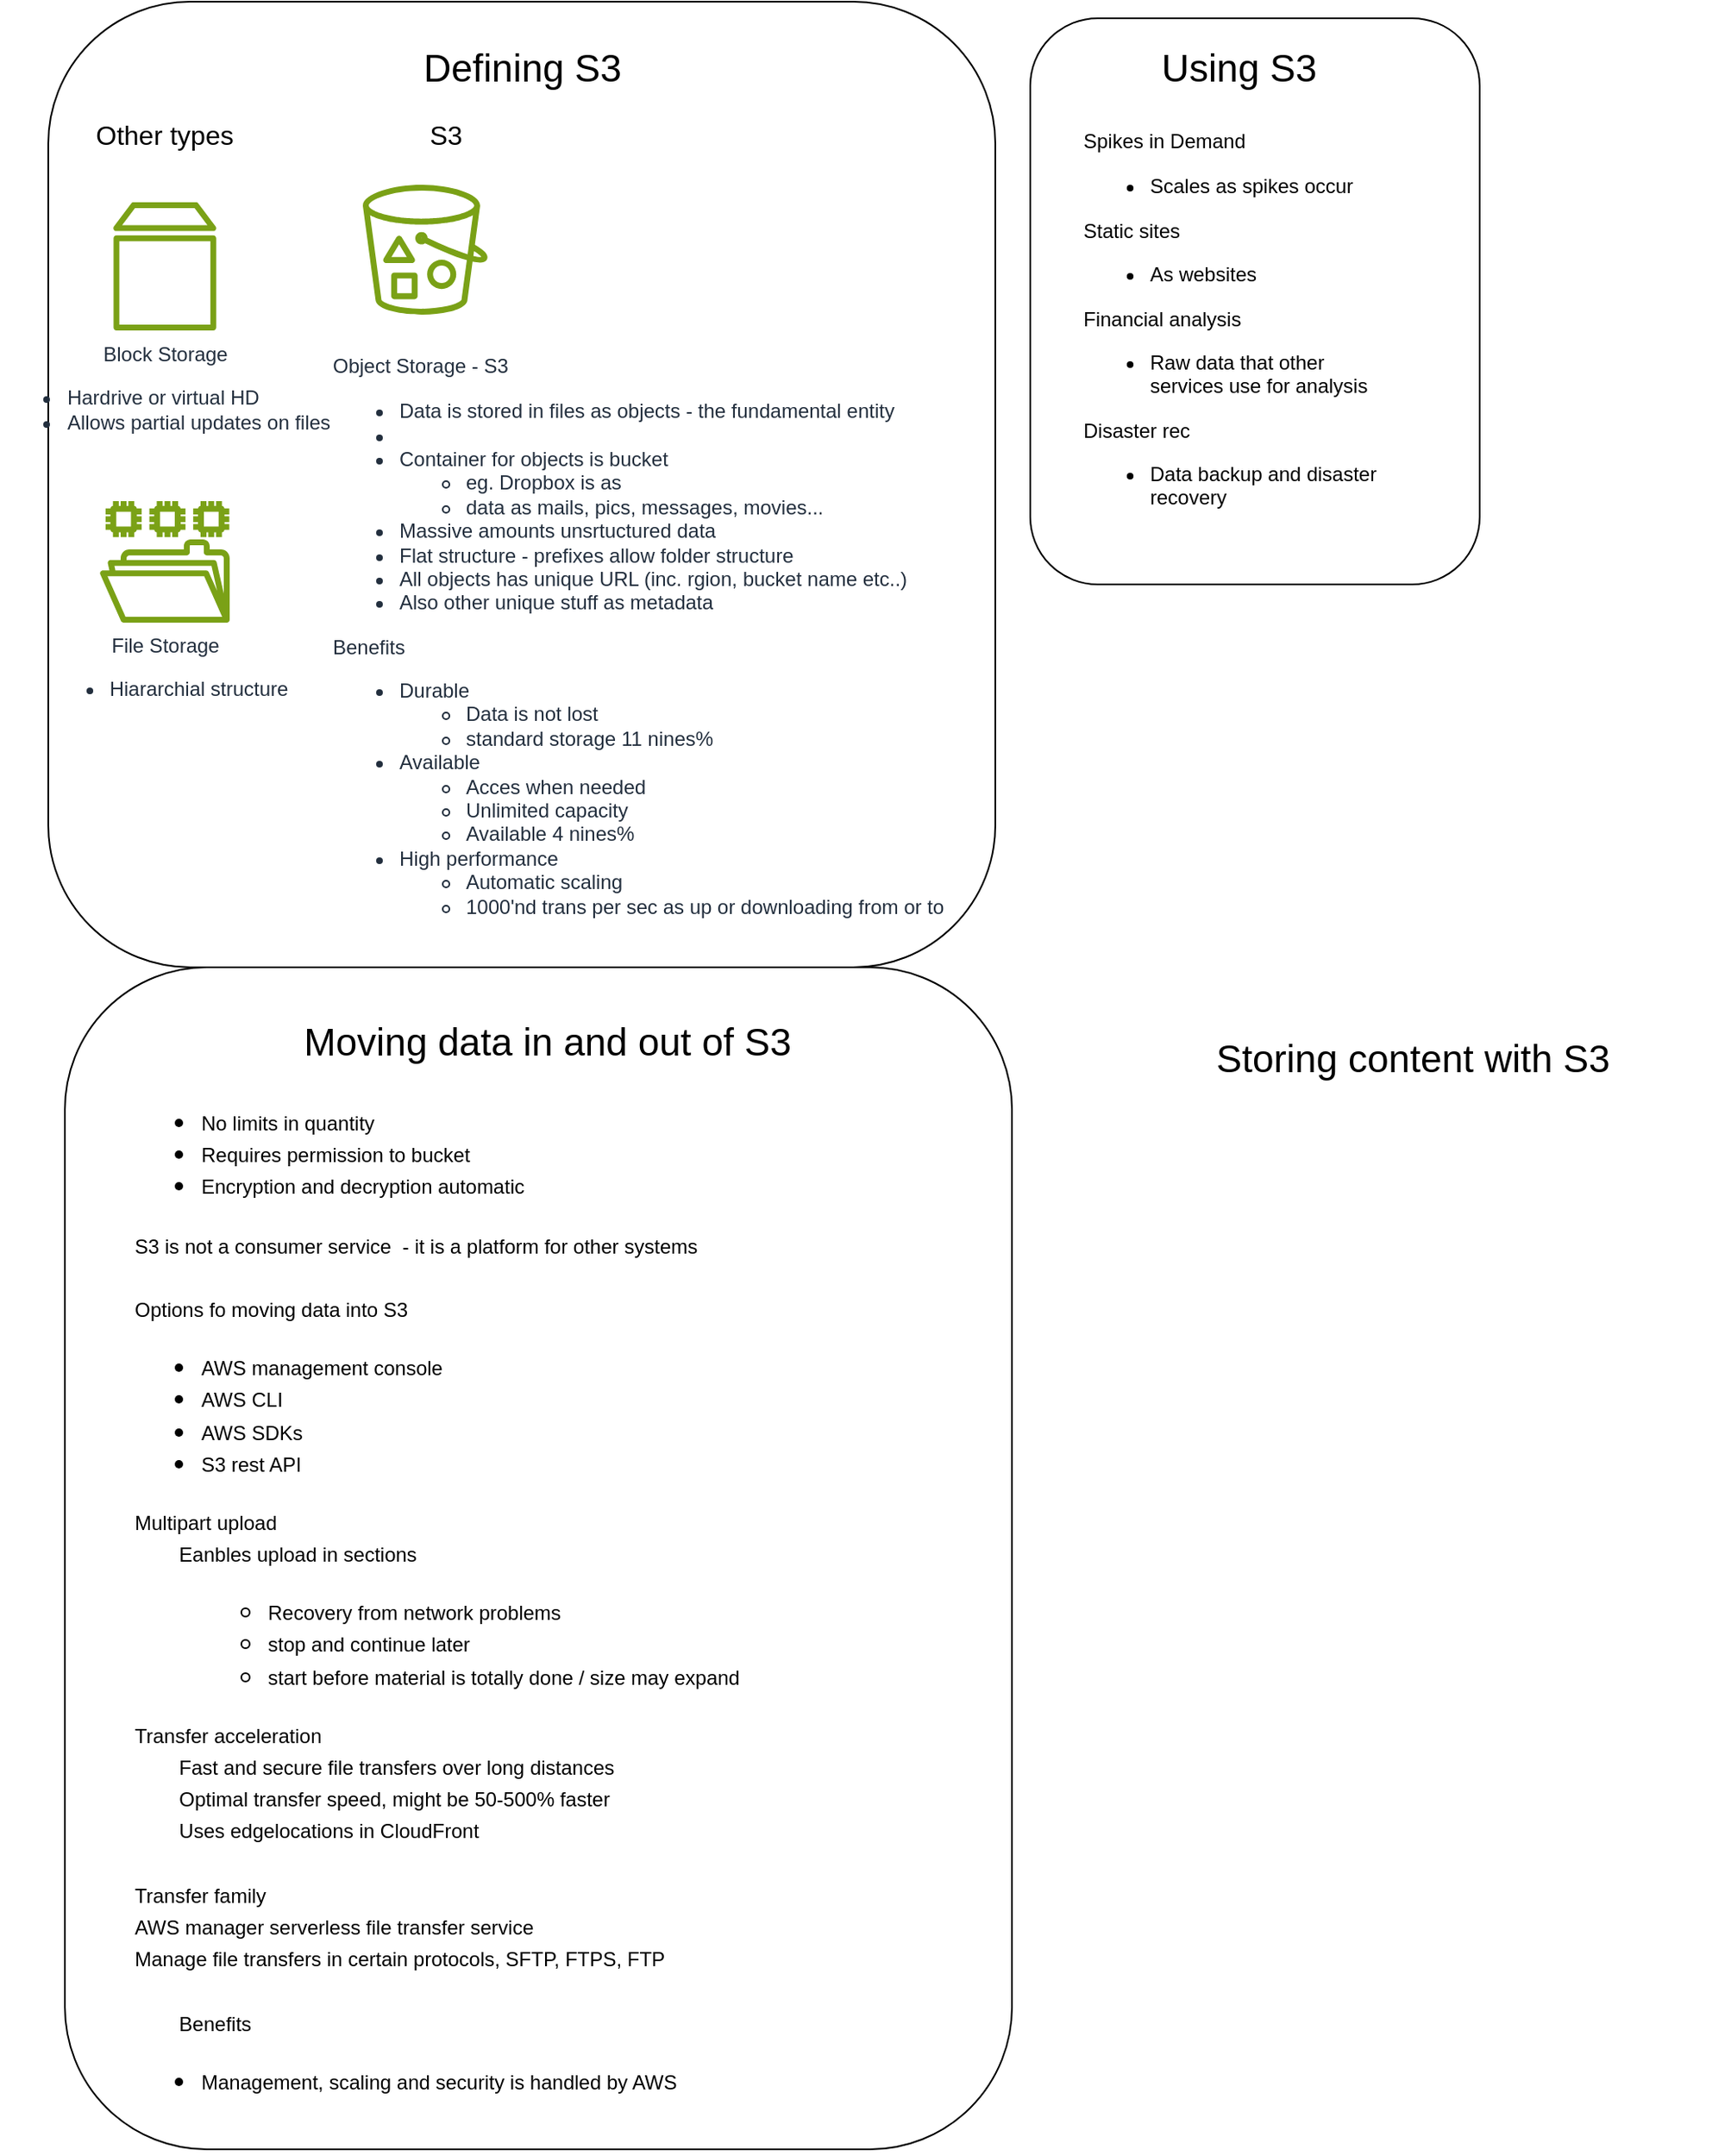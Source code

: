 <mxfile version="24.0.5" type="github" pages="2">
  <diagram name="Sivu-1" id="L24YR4mxjg8pdM1JmiOZ">
    <mxGraphModel dx="1628" dy="879" grid="1" gridSize="10" guides="1" tooltips="1" connect="1" arrows="1" fold="1" page="1" pageScale="1" pageWidth="827" pageHeight="1169" math="0" shadow="0">
      <root>
        <mxCell id="0" />
        <mxCell id="1" parent="0" />
        <mxCell id="JYpF7NDxPvWHbW9yyKpU-20" value="" style="group" parent="1" vertex="1" connectable="0">
          <mxGeometry x="530" y="30" width="270" height="340" as="geometry" />
        </mxCell>
        <mxCell id="JYpF7NDxPvWHbW9yyKpU-19" value="" style="rounded=1;whiteSpace=wrap;html=1;fillColor=none;" parent="JYpF7NDxPvWHbW9yyKpU-20" vertex="1">
          <mxGeometry width="270" height="340" as="geometry" />
        </mxCell>
        <mxCell id="JYpF7NDxPvWHbW9yyKpU-15" value="&lt;span style=&quot;font-size: 12px; background-color: initial;&quot;&gt;Spikes in Demand&lt;/span&gt;&lt;br&gt;&lt;div style=&quot;font-size: 12px;&quot;&gt;&lt;ul&gt;&lt;li&gt;Scales as spikes occur&lt;/li&gt;&lt;/ul&gt;&lt;div&gt;Static sites&lt;/div&gt;&lt;div&gt;&lt;ul&gt;&lt;li&gt;As websites&lt;/li&gt;&lt;/ul&gt;&lt;div&gt;Financial analysis&lt;/div&gt;&lt;/div&gt;&lt;div&gt;&lt;ul&gt;&lt;li&gt;Raw data that other services use for analysis&lt;/li&gt;&lt;/ul&gt;&lt;div&gt;Disaster rec&lt;/div&gt;&lt;/div&gt;&lt;div&gt;&lt;ul&gt;&lt;li&gt;Data backup and disaster recovery&lt;/li&gt;&lt;/ul&gt;&lt;/div&gt;&lt;/div&gt;" style="text;strokeColor=none;fillColor=none;html=1;align=left;verticalAlign=middle;whiteSpace=wrap;rounded=0;fontSize=16;" parent="JYpF7NDxPvWHbW9yyKpU-20" vertex="1">
          <mxGeometry x="30" y="30" width="190" height="310" as="geometry" />
        </mxCell>
        <mxCell id="JYpF7NDxPvWHbW9yyKpU-13" value="&lt;font style=&quot;font-size: 23px;&quot;&gt;Using S3&lt;/font&gt;" style="text;strokeColor=none;fillColor=none;html=1;align=center;verticalAlign=middle;whiteSpace=wrap;rounded=0;fontSize=16;" parent="JYpF7NDxPvWHbW9yyKpU-20" vertex="1">
          <mxGeometry x="17.5" y="10" width="215" height="40" as="geometry" />
        </mxCell>
        <mxCell id="JYpF7NDxPvWHbW9yyKpU-22" value="" style="group" parent="1" vertex="1" connectable="0">
          <mxGeometry x="-60" y="20" width="569" height="640" as="geometry" />
        </mxCell>
        <mxCell id="JYpF7NDxPvWHbW9yyKpU-18" value="" style="rounded=1;whiteSpace=wrap;html=1;fillColor=none;container=0;" parent="JYpF7NDxPvWHbW9yyKpU-22" vertex="1">
          <mxGeometry width="569" height="580" as="geometry" />
        </mxCell>
        <mxCell id="JYpF7NDxPvWHbW9yyKpU-1" value="&lt;font style=&quot;font-size: 23px;&quot;&gt;Defining S3&lt;/font&gt;" style="text;strokeColor=none;fillColor=none;html=1;align=center;verticalAlign=middle;whiteSpace=wrap;rounded=0;fontSize=16;container=0;" parent="JYpF7NDxPvWHbW9yyKpU-22" vertex="1">
          <mxGeometry x="84.5" y="10" width="400" height="60" as="geometry" />
        </mxCell>
        <mxCell id="JYpF7NDxPvWHbW9yyKpU-3" value="File Storage&lt;br&gt;&lt;ul&gt;&lt;li&gt;&lt;span style=&quot;background-color: initial;&quot;&gt;Hiararchial structure&lt;/span&gt;&lt;/li&gt;&lt;/ul&gt;" style="sketch=0;outlineConnect=0;fontColor=#232F3E;gradientColor=none;fillColor=#7AA116;strokeColor=none;dashed=0;verticalLabelPosition=bottom;verticalAlign=top;align=center;html=1;fontSize=12;fontStyle=0;aspect=fixed;pointerEvents=1;shape=mxgraph.aws4.file_system;container=0;" parent="JYpF7NDxPvWHbW9yyKpU-22" vertex="1">
          <mxGeometry x="31" y="300" width="78" height="73" as="geometry" />
        </mxCell>
        <mxCell id="JYpF7NDxPvWHbW9yyKpU-5" value="" style="sketch=0;outlineConnect=0;fontColor=#232F3E;gradientColor=none;fillColor=#7AA116;strokeColor=none;dashed=0;verticalLabelPosition=bottom;verticalAlign=top;align=center;html=1;fontSize=12;fontStyle=0;aspect=fixed;pointerEvents=1;shape=mxgraph.aws4.bucket_with_objects;container=0;" parent="JYpF7NDxPvWHbW9yyKpU-22" vertex="1">
          <mxGeometry x="189" y="110" width="75" height="78" as="geometry" />
        </mxCell>
        <mxCell id="JYpF7NDxPvWHbW9yyKpU-8" value="Block Storage&lt;br&gt;&lt;ul style=&quot;text-align: left;&quot;&gt;&lt;li&gt;&lt;span style=&quot;background-color: initial;&quot;&gt;Hardrive or virtual HD&amp;nbsp;&lt;/span&gt;&lt;/li&gt;&lt;li&gt;&lt;span style=&quot;background-color: initial;&quot;&gt;Allows partial updates on files&lt;/span&gt;&lt;/li&gt;&lt;/ul&gt;" style="sketch=0;outlineConnect=0;fontColor=#232F3E;gradientColor=none;fillColor=#7AA116;strokeColor=none;dashed=0;verticalLabelPosition=bottom;verticalAlign=top;align=center;html=1;fontSize=12;fontStyle=0;aspect=fixed;pointerEvents=1;shape=mxgraph.aws4.volume;container=0;" parent="JYpF7NDxPvWHbW9yyKpU-22" vertex="1">
          <mxGeometry x="39" y="120" width="62" height="78" as="geometry" />
        </mxCell>
        <mxCell id="JYpF7NDxPvWHbW9yyKpU-10" value="&lt;span style=&quot;color: rgb(35, 47, 62); font-size: 12px; text-wrap: nowrap;&quot;&gt;Object Storage - S3&lt;/span&gt;&lt;div style=&quot;color: rgb(35, 47, 62); font-size: 12px; text-wrap: nowrap;&quot;&gt;&lt;ul&gt;&lt;li style=&quot;&quot;&gt;Data is stored in files as objects - the fundamental entity&lt;/li&gt;&lt;li&gt;&lt;/li&gt;&lt;li style=&quot;&quot;&gt;Container for objects is bucket&amp;nbsp;&lt;/li&gt;&lt;ul&gt;&lt;li&gt;eg. Dropbox is as&lt;/li&gt;&lt;li&gt;data as mails, pics, messages, movies...&lt;/li&gt;&lt;/ul&gt;&lt;li&gt;Massive amounts unsrtuctured data&lt;/li&gt;&lt;li style=&quot;&quot;&gt;Flat structure - prefixes allow folder structure&lt;/li&gt;&lt;li style=&quot;&quot;&gt;All objects has unique URL (inc. rgion, bucket name etc..)&lt;/li&gt;&lt;li style=&quot;&quot;&gt;Also other unique stuff as metadata&amp;nbsp;&lt;/li&gt;&lt;/ul&gt;&lt;div&gt;Benefits&lt;/div&gt;&lt;div&gt;&lt;ul&gt;&lt;li&gt;Durable&lt;/li&gt;&lt;ul&gt;&lt;li&gt;Data is not lost&lt;/li&gt;&lt;li&gt;standard storage 11 nines%&lt;/li&gt;&lt;/ul&gt;&lt;li&gt;Available&lt;/li&gt;&lt;ul&gt;&lt;li&gt;Acces when needed&lt;/li&gt;&lt;li&gt;Unlimited capacity&lt;/li&gt;&lt;li&gt;Available 4 nines%&lt;/li&gt;&lt;/ul&gt;&lt;li&gt;High performance&lt;/li&gt;&lt;ul&gt;&lt;li&gt;Automatic scaling&lt;/li&gt;&lt;li&gt;1000&#39;nd trans per sec as up or downloading from or to&lt;/li&gt;&lt;/ul&gt;&lt;/ul&gt;&lt;/div&gt;&lt;/div&gt;" style="text;strokeColor=none;fillColor=none;html=1;align=left;verticalAlign=middle;whiteSpace=wrap;rounded=0;fontSize=16;container=0;" parent="JYpF7NDxPvWHbW9yyKpU-22" vertex="1">
          <mxGeometry x="169" y="180" width="391" height="410" as="geometry" />
        </mxCell>
        <mxCell id="JYpF7NDxPvWHbW9yyKpU-11" value="Other types" style="text;strokeColor=none;fillColor=none;html=1;align=center;verticalAlign=middle;whiteSpace=wrap;rounded=0;fontSize=16;container=0;" parent="JYpF7NDxPvWHbW9yyKpU-22" vertex="1">
          <mxGeometry y="70" width="140" height="20" as="geometry" />
        </mxCell>
        <mxCell id="JYpF7NDxPvWHbW9yyKpU-12" value="S3" style="text;strokeColor=none;fillColor=none;html=1;align=center;verticalAlign=middle;whiteSpace=wrap;rounded=0;fontSize=16;container=0;" parent="JYpF7NDxPvWHbW9yyKpU-22" vertex="1">
          <mxGeometry x="169" y="70" width="140" height="20" as="geometry" />
        </mxCell>
        <mxCell id="wOVYKrJNmB9qR2LeFTkK-3" value="" style="group" vertex="1" connectable="0" parent="1">
          <mxGeometry x="-50" y="600" width="569" height="710" as="geometry" />
        </mxCell>
        <mxCell id="wOVYKrJNmB9qR2LeFTkK-2" value="" style="rounded=1;whiteSpace=wrap;html=1;fillColor=none;container=0;" vertex="1" parent="wOVYKrJNmB9qR2LeFTkK-3">
          <mxGeometry width="569" height="710" as="geometry" />
        </mxCell>
        <mxCell id="JYpF7NDxPvWHbW9yyKpU-23" value="Moving data in and out of S3" style="text;strokeColor=none;fillColor=none;html=1;align=center;verticalAlign=middle;whiteSpace=wrap;rounded=0;fontSize=23;" parent="wOVYKrJNmB9qR2LeFTkK-3" vertex="1">
          <mxGeometry x="100" y="30" width="380" height="30" as="geometry" />
        </mxCell>
        <mxCell id="JYpF7NDxPvWHbW9yyKpU-24" value="&lt;ul style=&quot;text-align: center;&quot;&gt;&lt;li style=&quot;text-align: left;&quot;&gt;&lt;span style=&quot;font-size: 12px;&quot;&gt;No limits in quantity&lt;/span&gt;&lt;/li&gt;&lt;li style=&quot;text-align: left;&quot;&gt;&lt;span style=&quot;font-size: 12px;&quot;&gt;Requires permission to bucket&lt;/span&gt;&lt;/li&gt;&lt;li style=&quot;text-align: left;&quot;&gt;&lt;span style=&quot;font-size: 12px;&quot;&gt;Encryption and decryption automatic&lt;/span&gt;&lt;/li&gt;&lt;/ul&gt;&lt;div&gt;&lt;span style=&quot;font-size: 12px;&quot;&gt;S3 is not a consumer service&amp;nbsp; - it is a platform for other systems&lt;/span&gt;&lt;/div&gt;&lt;div&gt;&lt;span style=&quot;font-size: 12px;&quot;&gt;&lt;br&gt;&lt;/span&gt;&lt;/div&gt;&lt;div&gt;&lt;span style=&quot;font-size: 12px;&quot;&gt;Options fo moving data into S3&lt;/span&gt;&lt;/div&gt;&lt;div&gt;&lt;ul&gt;&lt;li&gt;&lt;span style=&quot;font-size: 12px;&quot;&gt;AWS management console&lt;/span&gt;&lt;/li&gt;&lt;li&gt;&lt;span style=&quot;font-size: 12px;&quot;&gt;AWS CLI&lt;/span&gt;&lt;/li&gt;&lt;li&gt;&lt;span style=&quot;font-size: 12px;&quot;&gt;AWS SDKs&lt;/span&gt;&lt;/li&gt;&lt;li&gt;&lt;span style=&quot;font-size: 12px;&quot;&gt;S3 rest API&lt;/span&gt;&lt;/li&gt;&lt;/ul&gt;&lt;div&gt;&lt;span style=&quot;font-size: 12px;&quot;&gt;Multipart upload&lt;/span&gt;&lt;/div&gt;&lt;/div&gt;&lt;div&gt;&lt;span style=&quot;font-size: 12px;&quot;&gt;&lt;span style=&quot;white-space: pre;&quot;&gt;&#x9;&lt;/span&gt;Eanbles upload in sections&lt;br&gt;&lt;/span&gt;&lt;/div&gt;&lt;div&gt;&lt;ul&gt;&lt;ul&gt;&lt;li&gt;&lt;span style=&quot;font-size: 12px;&quot;&gt;Recovery from network problems&lt;/span&gt;&lt;/li&gt;&lt;li&gt;&lt;span style=&quot;font-size: 12px;&quot;&gt;stop and continue later&lt;/span&gt;&lt;/li&gt;&lt;li&gt;&lt;span style=&quot;font-size: 12px;&quot;&gt;start before material is totally done / size may expand&lt;/span&gt;&lt;/li&gt;&lt;/ul&gt;&lt;/ul&gt;&lt;div&gt;&lt;span style=&quot;font-size: 12px;&quot;&gt;Transfer acceleration&lt;/span&gt;&lt;/div&gt;&lt;/div&gt;&lt;div&gt;&lt;span style=&quot;font-size: 12px;&quot;&gt;&lt;span style=&quot;white-space: pre;&quot;&gt;&#x9;&lt;/span&gt;Fast and secure file transfers over long distances&lt;br&gt;&lt;/span&gt;&lt;/div&gt;&lt;div&gt;&lt;span style=&quot;font-size: 12px;&quot;&gt;&lt;span style=&quot;white-space: pre;&quot;&gt;&#x9;&lt;/span&gt;Optimal transfer speed, might be 50-500% faster&lt;/span&gt;&lt;/div&gt;&lt;div&gt;&lt;span style=&quot;font-size: 12px;&quot;&gt;&lt;span style=&quot;white-space: pre;&quot;&gt;&#x9;&lt;/span&gt;Uses edgelocations in CloudFront&lt;br&gt;&lt;/span&gt;&lt;/div&gt;&lt;div&gt;&lt;span style=&quot;font-size: 12px;&quot;&gt;&lt;br&gt;&lt;/span&gt;&lt;/div&gt;&lt;div&gt;&lt;span style=&quot;font-size: 12px;&quot;&gt;Transfer family&lt;/span&gt;&lt;/div&gt;&lt;div&gt;&lt;span style=&quot;font-size: 12px;&quot;&gt;AWS manager serverless file transfer service&lt;/span&gt;&lt;/div&gt;&lt;div&gt;&lt;span style=&quot;font-size: 12px;&quot;&gt;Manage file transfers in certain protocols, SFTP, FTPS, FTP&lt;/span&gt;&lt;/div&gt;&lt;div&gt;&lt;span style=&quot;font-size: 12px;&quot;&gt;&lt;br&gt;&lt;/span&gt;&lt;/div&gt;&lt;div&gt;&lt;span style=&quot;font-size: 12px;&quot;&gt;&lt;span style=&quot;white-space: pre;&quot;&gt;&#x9;&lt;/span&gt;Benefits&lt;/span&gt;&lt;/div&gt;&lt;div&gt;&lt;ul&gt;&lt;li&gt;&lt;span style=&quot;font-size: 12px;&quot;&gt;Management, scaling and security is handled by AWS&lt;span style=&quot;white-space: pre;&quot;&gt;&#x9;&lt;/span&gt;&lt;/span&gt;&lt;/li&gt;&lt;/ul&gt;&lt;/div&gt;&lt;div&gt;&lt;span style=&quot;font-size: 12px;&quot;&gt;&lt;span style=&quot;white-space: pre;&quot;&gt;&#x9;&lt;/span&gt;&lt;br&gt;&lt;/span&gt;&lt;/div&gt;" style="text;strokeColor=none;fillColor=none;html=1;align=left;verticalAlign=top;whiteSpace=wrap;rounded=0;fontSize=16;horizontal=1;" parent="wOVYKrJNmB9qR2LeFTkK-3" vertex="1">
          <mxGeometry x="40" y="60" width="490" height="620" as="geometry" />
        </mxCell>
        <mxCell id="wOVYKrJNmB9qR2LeFTkK-1" style="edgeStyle=none;curved=1;rounded=0;orthogonalLoop=1;jettySize=auto;html=1;exitX=0.5;exitY=1;exitDx=0;exitDy=0;fontSize=12;startSize=8;endSize=8;" edge="1" parent="wOVYKrJNmB9qR2LeFTkK-3" source="JYpF7NDxPvWHbW9yyKpU-24" target="JYpF7NDxPvWHbW9yyKpU-24">
          <mxGeometry relative="1" as="geometry" />
        </mxCell>
        <mxCell id="wOVYKrJNmB9qR2LeFTkK-4" value="Storing content with S3" style="text;strokeColor=none;fillColor=none;html=1;align=center;verticalAlign=middle;whiteSpace=wrap;rounded=0;fontSize=23;" vertex="1" parent="1">
          <mxGeometry x="570" y="640" width="380" height="30" as="geometry" />
        </mxCell>
      </root>
    </mxGraphModel>
  </diagram>
  <diagram id="6QR3xMKYOyMuvxVGo-u6" name="Sivu-2">
    <mxGraphModel dx="801" dy="879" grid="0" gridSize="10" guides="1" tooltips="1" connect="1" arrows="1" fold="1" page="0" pageScale="1" pageWidth="827" pageHeight="1169" math="0" shadow="0">
      <root>
        <mxCell id="0" />
        <mxCell id="1" parent="0" />
      </root>
    </mxGraphModel>
  </diagram>
</mxfile>
